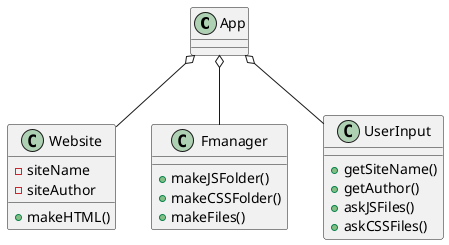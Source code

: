 @startuml
class App{
}

class Website{
- siteName
- siteAuthor
+makeHTML()
}

class Fmanager{
+makeJSFolder()
+makeCSSFolder()
+makeFiles()
}

class UserInput{
+getSiteName()
+getAuthor()
+askJSFiles()
+askCSSFiles()
}

App o-- UserInput
App o-- Fmanager
App o-- Website
@enduml